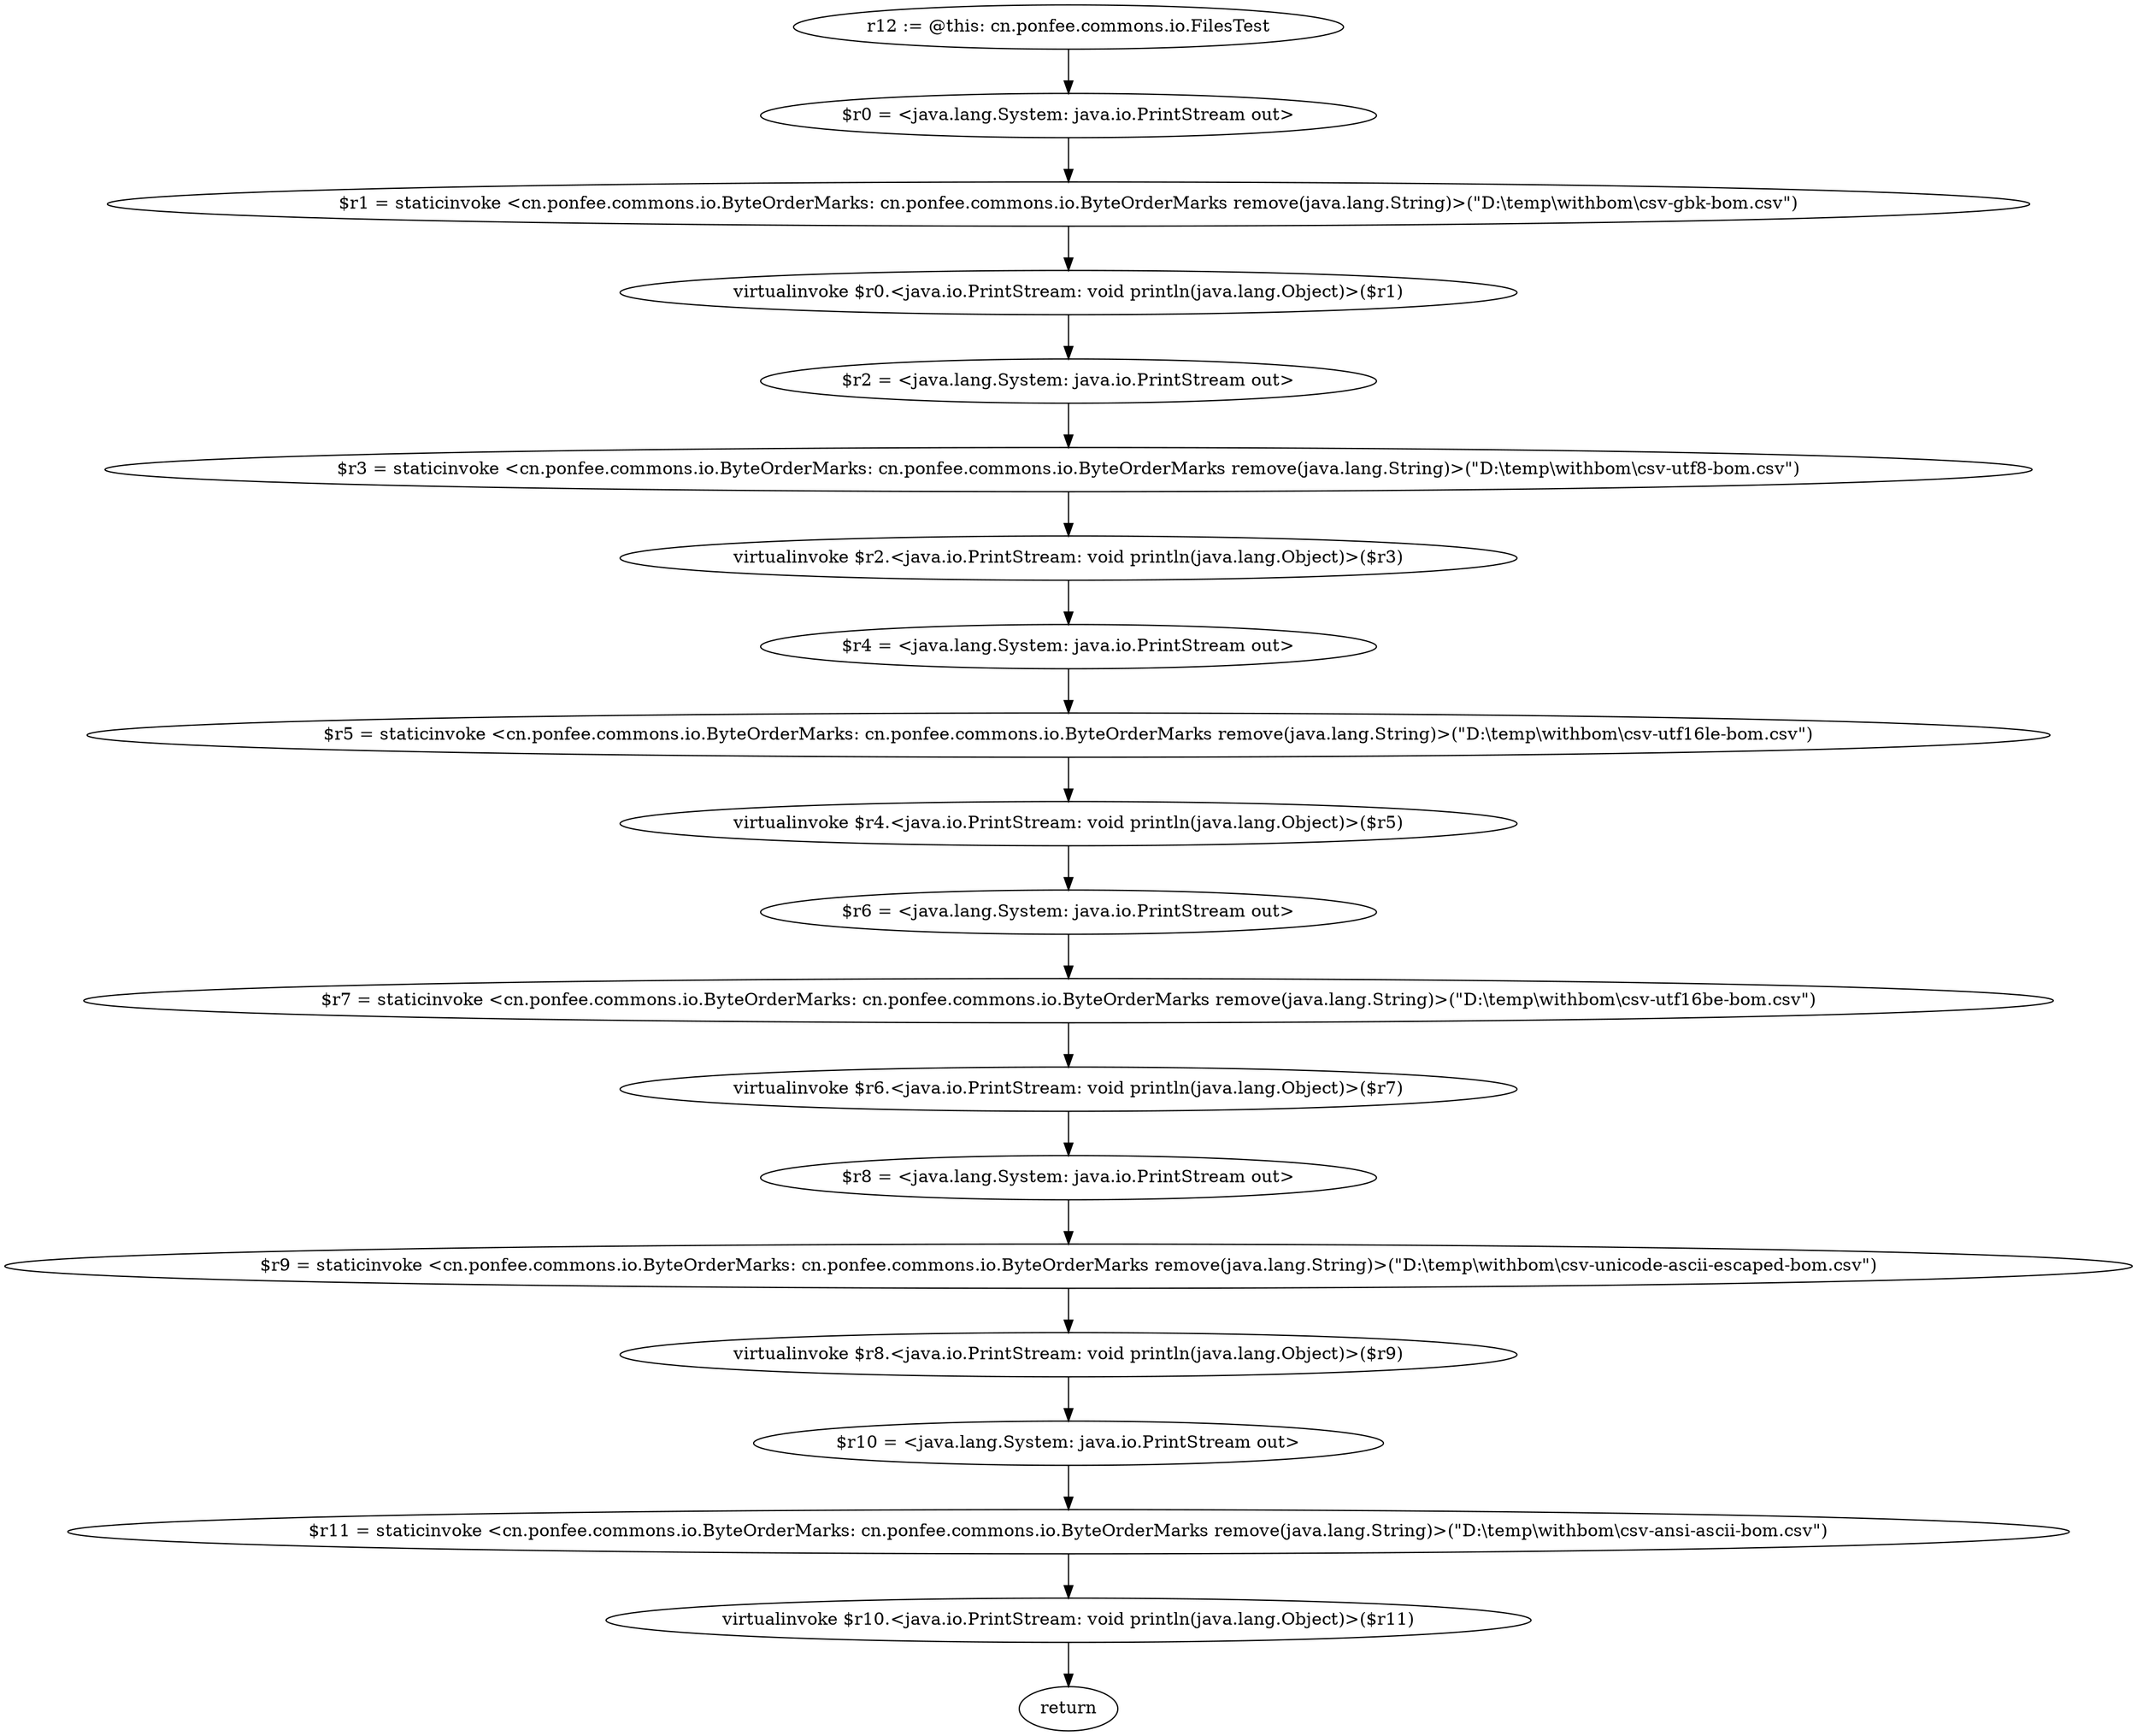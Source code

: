 digraph "unitGraph" {
    "r12 := @this: cn.ponfee.commons.io.FilesTest"
    "$r0 = <java.lang.System: java.io.PrintStream out>"
    "$r1 = staticinvoke <cn.ponfee.commons.io.ByteOrderMarks: cn.ponfee.commons.io.ByteOrderMarks remove(java.lang.String)>(\"D:\\temp\\withbom\\csv-gbk-bom.csv\")"
    "virtualinvoke $r0.<java.io.PrintStream: void println(java.lang.Object)>($r1)"
    "$r2 = <java.lang.System: java.io.PrintStream out>"
    "$r3 = staticinvoke <cn.ponfee.commons.io.ByteOrderMarks: cn.ponfee.commons.io.ByteOrderMarks remove(java.lang.String)>(\"D:\\temp\\withbom\\csv-utf8-bom.csv\")"
    "virtualinvoke $r2.<java.io.PrintStream: void println(java.lang.Object)>($r3)"
    "$r4 = <java.lang.System: java.io.PrintStream out>"
    "$r5 = staticinvoke <cn.ponfee.commons.io.ByteOrderMarks: cn.ponfee.commons.io.ByteOrderMarks remove(java.lang.String)>(\"D:\\temp\\withbom\\csv-utf16le-bom.csv\")"
    "virtualinvoke $r4.<java.io.PrintStream: void println(java.lang.Object)>($r5)"
    "$r6 = <java.lang.System: java.io.PrintStream out>"
    "$r7 = staticinvoke <cn.ponfee.commons.io.ByteOrderMarks: cn.ponfee.commons.io.ByteOrderMarks remove(java.lang.String)>(\"D:\\temp\\withbom\\csv-utf16be-bom.csv\")"
    "virtualinvoke $r6.<java.io.PrintStream: void println(java.lang.Object)>($r7)"
    "$r8 = <java.lang.System: java.io.PrintStream out>"
    "$r9 = staticinvoke <cn.ponfee.commons.io.ByteOrderMarks: cn.ponfee.commons.io.ByteOrderMarks remove(java.lang.String)>(\"D:\\temp\\withbom\\csv-unicode-ascii-escaped-bom.csv\")"
    "virtualinvoke $r8.<java.io.PrintStream: void println(java.lang.Object)>($r9)"
    "$r10 = <java.lang.System: java.io.PrintStream out>"
    "$r11 = staticinvoke <cn.ponfee.commons.io.ByteOrderMarks: cn.ponfee.commons.io.ByteOrderMarks remove(java.lang.String)>(\"D:\\temp\\withbom\\csv-ansi-ascii-bom.csv\")"
    "virtualinvoke $r10.<java.io.PrintStream: void println(java.lang.Object)>($r11)"
    "return"
    "r12 := @this: cn.ponfee.commons.io.FilesTest"->"$r0 = <java.lang.System: java.io.PrintStream out>";
    "$r0 = <java.lang.System: java.io.PrintStream out>"->"$r1 = staticinvoke <cn.ponfee.commons.io.ByteOrderMarks: cn.ponfee.commons.io.ByteOrderMarks remove(java.lang.String)>(\"D:\\temp\\withbom\\csv-gbk-bom.csv\")";
    "$r1 = staticinvoke <cn.ponfee.commons.io.ByteOrderMarks: cn.ponfee.commons.io.ByteOrderMarks remove(java.lang.String)>(\"D:\\temp\\withbom\\csv-gbk-bom.csv\")"->"virtualinvoke $r0.<java.io.PrintStream: void println(java.lang.Object)>($r1)";
    "virtualinvoke $r0.<java.io.PrintStream: void println(java.lang.Object)>($r1)"->"$r2 = <java.lang.System: java.io.PrintStream out>";
    "$r2 = <java.lang.System: java.io.PrintStream out>"->"$r3 = staticinvoke <cn.ponfee.commons.io.ByteOrderMarks: cn.ponfee.commons.io.ByteOrderMarks remove(java.lang.String)>(\"D:\\temp\\withbom\\csv-utf8-bom.csv\")";
    "$r3 = staticinvoke <cn.ponfee.commons.io.ByteOrderMarks: cn.ponfee.commons.io.ByteOrderMarks remove(java.lang.String)>(\"D:\\temp\\withbom\\csv-utf8-bom.csv\")"->"virtualinvoke $r2.<java.io.PrintStream: void println(java.lang.Object)>($r3)";
    "virtualinvoke $r2.<java.io.PrintStream: void println(java.lang.Object)>($r3)"->"$r4 = <java.lang.System: java.io.PrintStream out>";
    "$r4 = <java.lang.System: java.io.PrintStream out>"->"$r5 = staticinvoke <cn.ponfee.commons.io.ByteOrderMarks: cn.ponfee.commons.io.ByteOrderMarks remove(java.lang.String)>(\"D:\\temp\\withbom\\csv-utf16le-bom.csv\")";
    "$r5 = staticinvoke <cn.ponfee.commons.io.ByteOrderMarks: cn.ponfee.commons.io.ByteOrderMarks remove(java.lang.String)>(\"D:\\temp\\withbom\\csv-utf16le-bom.csv\")"->"virtualinvoke $r4.<java.io.PrintStream: void println(java.lang.Object)>($r5)";
    "virtualinvoke $r4.<java.io.PrintStream: void println(java.lang.Object)>($r5)"->"$r6 = <java.lang.System: java.io.PrintStream out>";
    "$r6 = <java.lang.System: java.io.PrintStream out>"->"$r7 = staticinvoke <cn.ponfee.commons.io.ByteOrderMarks: cn.ponfee.commons.io.ByteOrderMarks remove(java.lang.String)>(\"D:\\temp\\withbom\\csv-utf16be-bom.csv\")";
    "$r7 = staticinvoke <cn.ponfee.commons.io.ByteOrderMarks: cn.ponfee.commons.io.ByteOrderMarks remove(java.lang.String)>(\"D:\\temp\\withbom\\csv-utf16be-bom.csv\")"->"virtualinvoke $r6.<java.io.PrintStream: void println(java.lang.Object)>($r7)";
    "virtualinvoke $r6.<java.io.PrintStream: void println(java.lang.Object)>($r7)"->"$r8 = <java.lang.System: java.io.PrintStream out>";
    "$r8 = <java.lang.System: java.io.PrintStream out>"->"$r9 = staticinvoke <cn.ponfee.commons.io.ByteOrderMarks: cn.ponfee.commons.io.ByteOrderMarks remove(java.lang.String)>(\"D:\\temp\\withbom\\csv-unicode-ascii-escaped-bom.csv\")";
    "$r9 = staticinvoke <cn.ponfee.commons.io.ByteOrderMarks: cn.ponfee.commons.io.ByteOrderMarks remove(java.lang.String)>(\"D:\\temp\\withbom\\csv-unicode-ascii-escaped-bom.csv\")"->"virtualinvoke $r8.<java.io.PrintStream: void println(java.lang.Object)>($r9)";
    "virtualinvoke $r8.<java.io.PrintStream: void println(java.lang.Object)>($r9)"->"$r10 = <java.lang.System: java.io.PrintStream out>";
    "$r10 = <java.lang.System: java.io.PrintStream out>"->"$r11 = staticinvoke <cn.ponfee.commons.io.ByteOrderMarks: cn.ponfee.commons.io.ByteOrderMarks remove(java.lang.String)>(\"D:\\temp\\withbom\\csv-ansi-ascii-bom.csv\")";
    "$r11 = staticinvoke <cn.ponfee.commons.io.ByteOrderMarks: cn.ponfee.commons.io.ByteOrderMarks remove(java.lang.String)>(\"D:\\temp\\withbom\\csv-ansi-ascii-bom.csv\")"->"virtualinvoke $r10.<java.io.PrintStream: void println(java.lang.Object)>($r11)";
    "virtualinvoke $r10.<java.io.PrintStream: void println(java.lang.Object)>($r11)"->"return";
}
